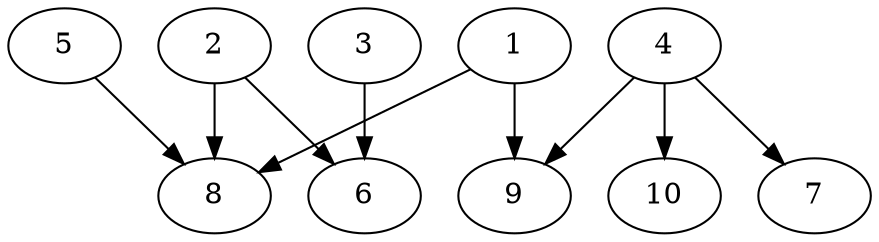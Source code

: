 digraph "Layered_N10_Layers5-5_ForkJoin_P2.dot" {
	1	[Weight=15];
	2	[Weight=15];
	3	[Weight=39];
	4	[Weight=35];
	5	[Weight=30];
	6	[Weight=33];
	7	[Weight=21];
	8	[Weight=11];
	9	[Weight=21];
	10	[Weight=18];
	1 -> 8 [Weight=13];
	1 -> 9 [Weight=14];
	2 -> 6 [Weight=10];
	2 -> 8 [Weight=18];
	3 -> 6 [Weight=2];
	4 -> 7 [Weight=15];
	4 -> 9 [Weight=9];
	4 -> 10 [Weight=5];
	5 -> 8 [Weight=1];
}
